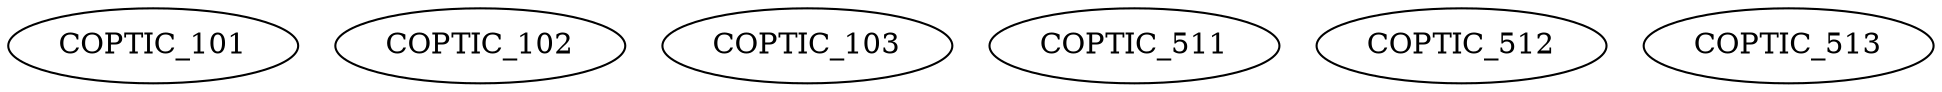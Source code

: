 digraph G {
    COPTIC_101;
    COPTIC_102;
    COPTIC_103;
    COPTIC_511;
    COPTIC_512;
    COPTIC_513;
}
